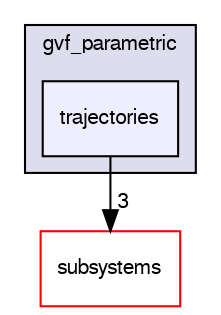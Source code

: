 digraph "sw/airborne/modules/guidance/gvf_parametric/trajectories" {
  compound=true
  node [ fontsize="10", fontname="FreeSans"];
  edge [ labelfontsize="10", labelfontname="FreeSans"];
  subgraph clusterdir_de23569aeb6bdca23f8bfa396f4a081d {
    graph [ bgcolor="#ddddee", pencolor="black", label="gvf_parametric" fontname="FreeSans", fontsize="10", URL="dir_de23569aeb6bdca23f8bfa396f4a081d.html"]
  dir_d995d5af85fa964bb6e14455ebf4f9ca [shape=box, label="trajectories", style="filled", fillcolor="#eeeeff", pencolor="black", URL="dir_d995d5af85fa964bb6e14455ebf4f9ca.html"];
  }
  dir_12d6ec7aac5a4a9b8cee17e35022d7c7 [shape=box label="subsystems" fillcolor="white" style="filled" color="red" URL="dir_12d6ec7aac5a4a9b8cee17e35022d7c7.html"];
  dir_d995d5af85fa964bb6e14455ebf4f9ca->dir_12d6ec7aac5a4a9b8cee17e35022d7c7 [headlabel="3", labeldistance=1.5 headhref="dir_000173_000051.html"];
}
